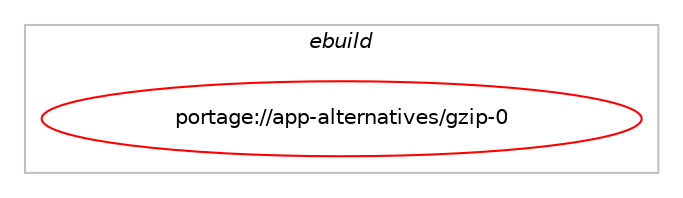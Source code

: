 digraph prolog {

# *************
# Graph options
# *************

newrank=true;
concentrate=true;
compound=true;
graph [rankdir=LR,fontname=Helvetica,fontsize=10,ranksep=1.5];#, ranksep=2.5, nodesep=0.2];
edge  [arrowhead=vee];
node  [fontname=Helvetica,fontsize=10];

# **********
# The ebuild
# **********

subgraph cluster_leftcol {
color=gray;
label=<<i>ebuild</i>>;
id [label="portage://app-alternatives/gzip-0", color=red, width=4, href="../app-alternatives/gzip-0.svg"];
}

# ****************
# The dependencies
# ****************

subgraph cluster_midcol {
color=gray;
label=<<i>dependencies</i>>;
subgraph cluster_compile {
fillcolor="#eeeeee";
style=filled;
label=<<i>compile</i>>;
}
subgraph cluster_compileandrun {
fillcolor="#eeeeee";
style=filled;
label=<<i>compile and run</i>>;
}
subgraph cluster_run {
fillcolor="#eeeeee";
style=filled;
label=<<i>run</i>>;
# *** BEGIN UNKNOWN DEPENDENCY TYPE (TODO) ***
# id -> equal(use_conditional_group(positive,pigz,portage://app-alternatives/gzip-0,[package_dependency(portage://app-alternatives/gzip-0,run,no,app-arch,pigz,none,[,,],[],[use(disable(symlink),negative)])]))
# *** END UNKNOWN DEPENDENCY TYPE (TODO) ***

# *** BEGIN UNKNOWN DEPENDENCY TYPE (TODO) ***
# id -> equal(use_conditional_group(positive,reference,portage://app-alternatives/gzip-0,[package_dependency(portage://app-alternatives/gzip-0,run,no,app-arch,gzip,greaterequal,[1.12,,-r3,1.12-r3],[],[])]))
# *** END UNKNOWN DEPENDENCY TYPE (TODO) ***

# *** BEGIN UNKNOWN DEPENDENCY TYPE (TODO) ***
# id -> equal(package_dependency(portage://app-alternatives/gzip-0,run,weak,app-arch,gzip,smaller,[1.12,,-r3,1.12-r3],[],[]))
# *** END UNKNOWN DEPENDENCY TYPE (TODO) ***

# *** BEGIN UNKNOWN DEPENDENCY TYPE (TODO) ***
# id -> equal(package_dependency(portage://app-alternatives/gzip-0,run,weak,app-arch,pigz,none,[,,],[],[use(enable(symlink),negative)]))
# *** END UNKNOWN DEPENDENCY TYPE (TODO) ***

}
}

# **************
# The candidates
# **************

subgraph cluster_choices {
rank=same;
color=gray;
label=<<i>candidates</i>>;

}

}
